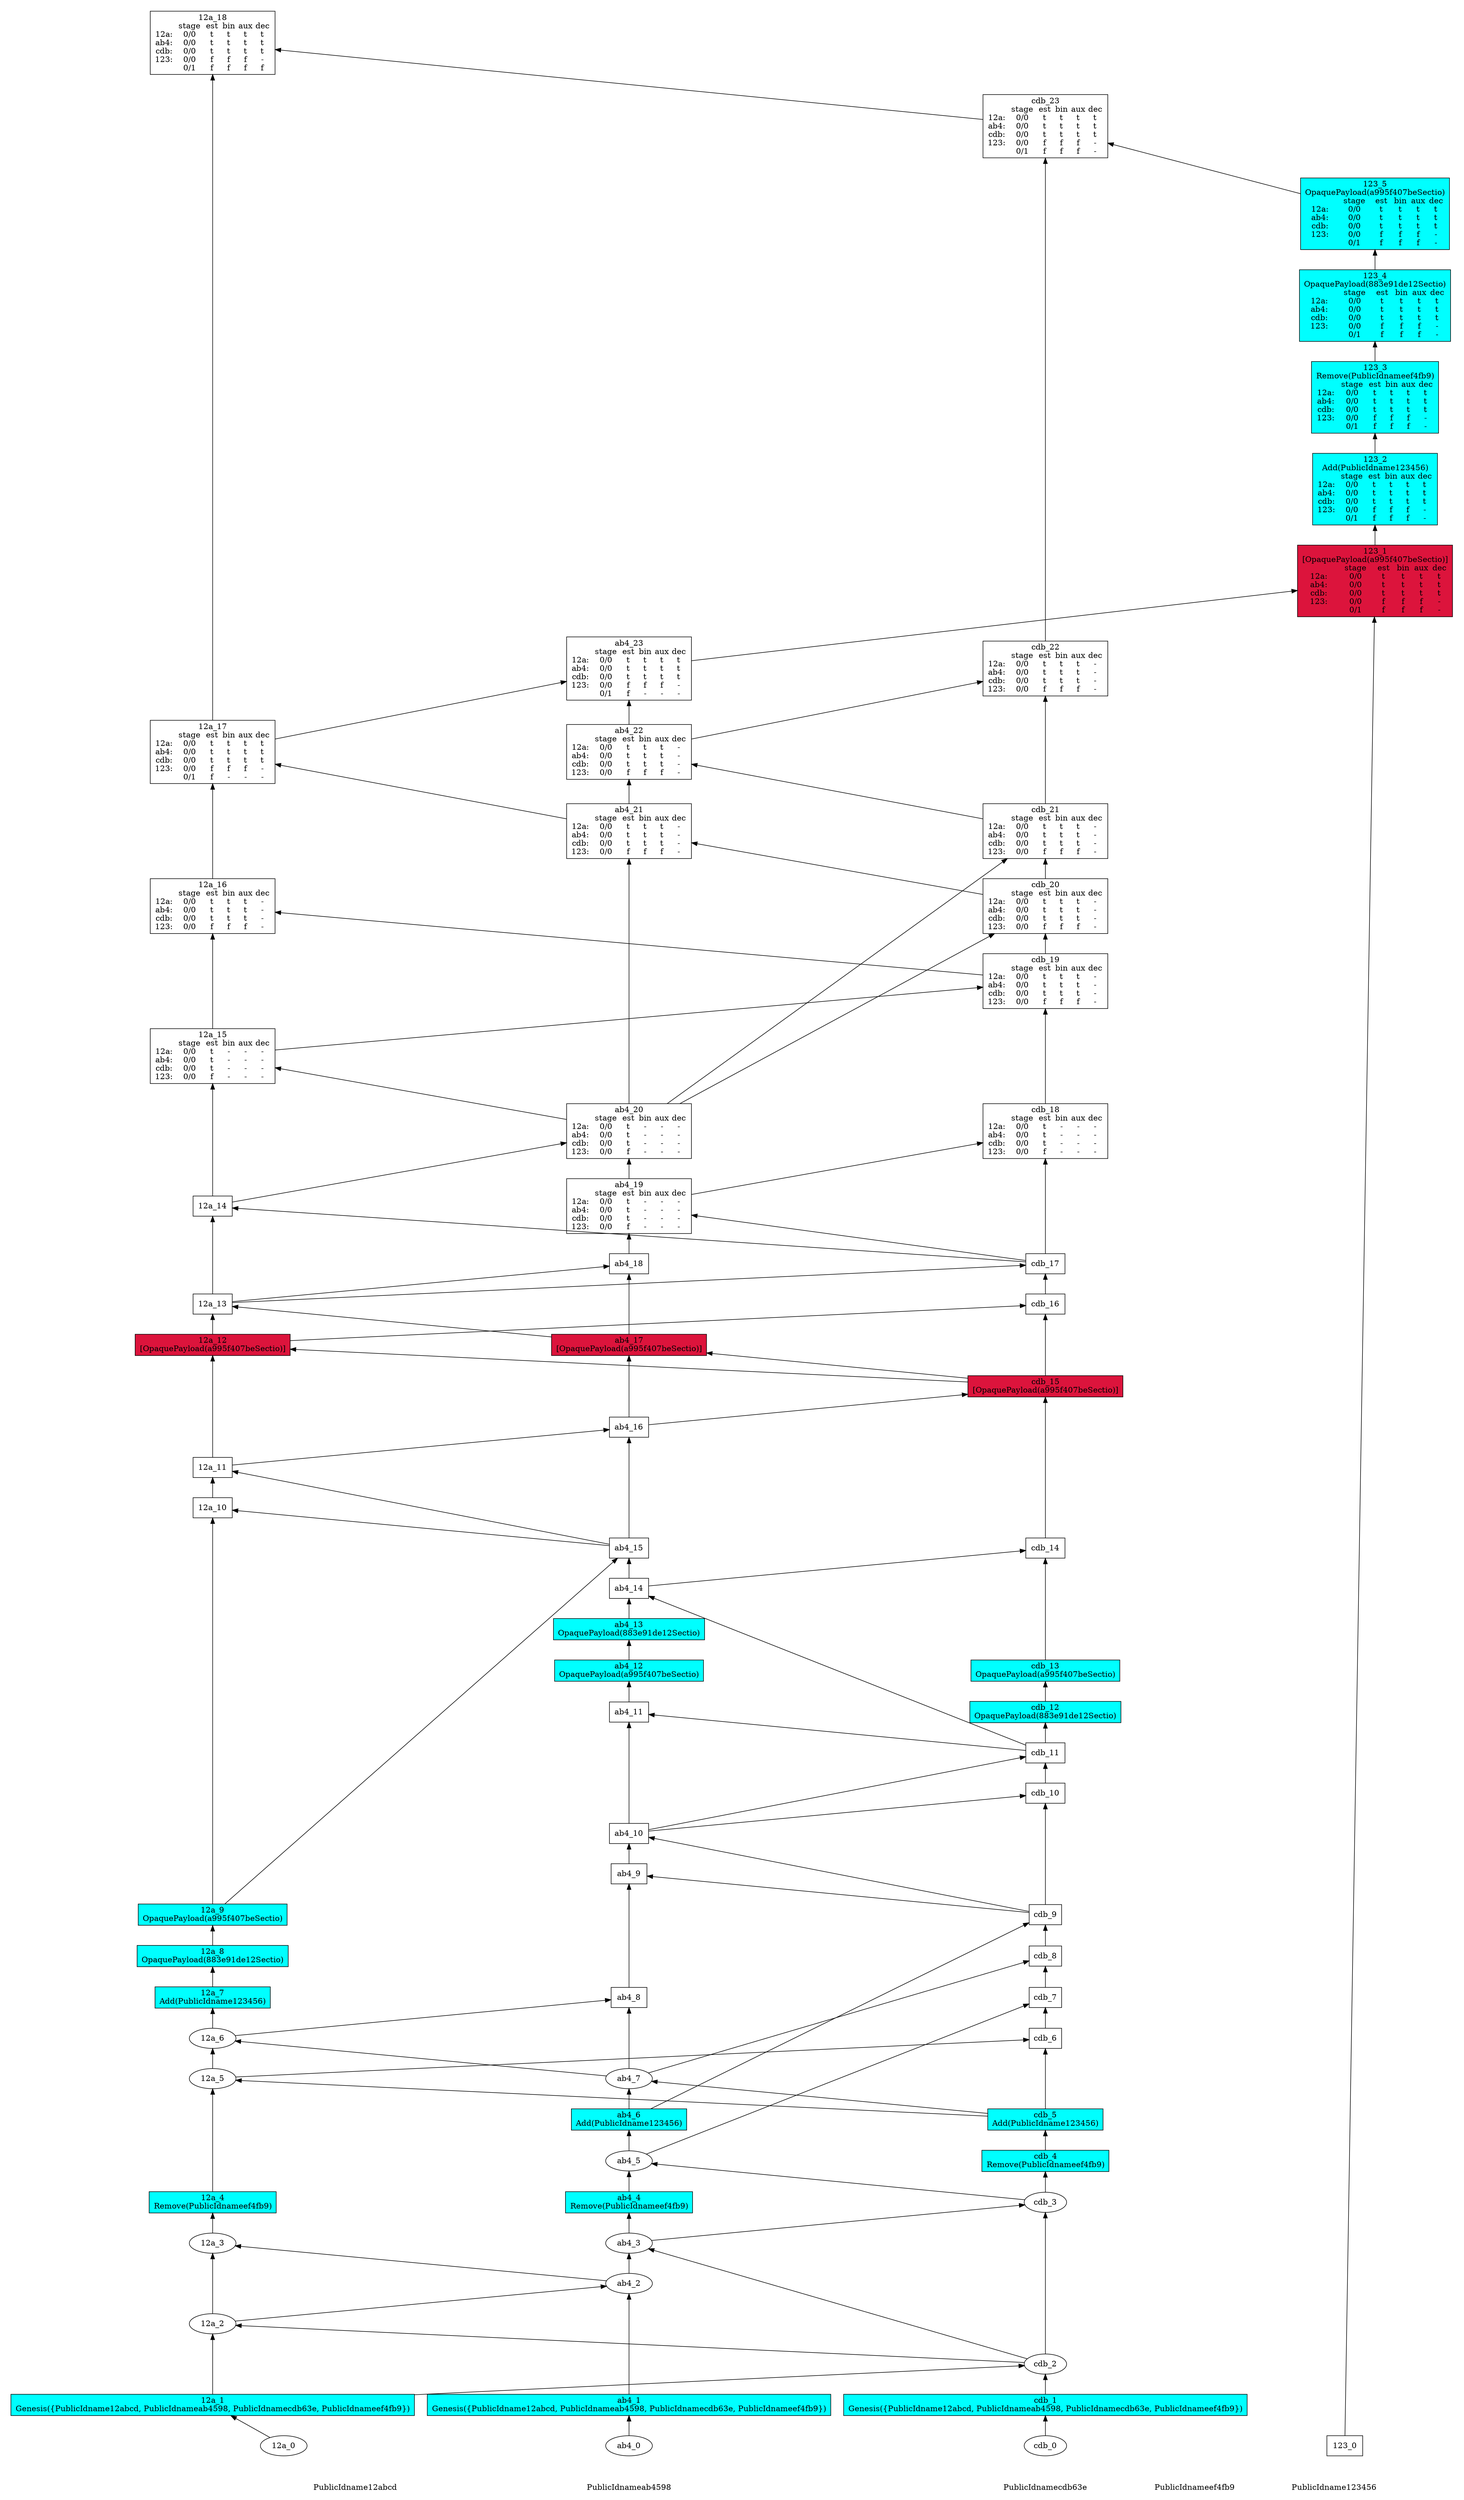 /// our_id: PublicIdname12abcd
/// peer_list: {
///   PublicIdname12abcd: PeerState(VOTE|SEND|RECV)
///   PublicIdnameab4598: PeerState(VOTE|SEND|RECV)
///   PublicIdnamecdb63e: PeerState(VOTE|SEND|RECV)
///   PublicIdnameef4fb9: PeerState()
///   PublicIdname123456: PeerState(VOTE|SEND|RECV)
/// }
digraph GossipGraph {
  splines=false
  rankdir=BT

  style=invis
  subgraph cluster_PublicIdname12abcd {
    label="PublicIdname12abcd"
    "PublicIdname12abcd" [style=invis]
    "PublicIdname12abcd" -> "12a_0" [style=invis]
    "12a_0" -> "12a_1" [minlen=1]
    "12a_1" -> "12a_2" [minlen=2]
    "12a_2" -> "12a_3" [minlen=2]
    "12a_3" -> "12a_4" [minlen=1]
    "12a_4" -> "12a_5" [minlen=3]
    "12a_5" -> "12a_6" [minlen=1]
    "12a_6" -> "12a_7" [minlen=1]
    "12a_7" -> "12a_8" [minlen=1]
    "12a_8" -> "12a_9" [minlen=1]
    "12a_9" -> "12a_10" [minlen=10]
    "12a_10" -> "12a_11" [minlen=1]
    "12a_11" -> "12a_12" [minlen=3]
    "12a_12" -> "12a_13" [minlen=1]
    "12a_13" -> "12a_14" [minlen=2]
    "12a_14" -> "12a_15" [minlen=2]
    "12a_15" -> "12a_16" [minlen=2]
    "12a_16" -> "12a_17" [minlen=2]
    "12a_17" -> "12a_18" [minlen=8]
  }
  "cdb_2" -> "12a_2" [constraint=false]
  "ab4_2" -> "12a_3" [constraint=false]
  "cdb_5" -> "12a_5" [constraint=false]
  "ab4_7" -> "12a_6" [constraint=false]
  "ab4_15" -> "12a_10" [constraint=false]
  "ab4_15" -> "12a_11" [constraint=false]
  "cdb_15" -> "12a_12" [constraint=false]
  "ab4_17" -> "12a_13" [constraint=false]
  "cdb_17" -> "12a_14" [constraint=false]
  "ab4_20" -> "12a_15" [constraint=false]
  "cdb_19" -> "12a_16" [constraint=false]
  "ab4_21" -> "12a_17" [constraint=false]
  "cdb_23" -> "12a_18" [constraint=false]

  style=invis
  subgraph cluster_PublicIdnameab4598 {
    label="PublicIdnameab4598"
    "PublicIdnameab4598" [style=invis]
    "PublicIdnameab4598" -> "ab4_0" [style=invis]
    "ab4_0" -> "ab4_1" [minlen=1]
    "ab4_1" -> "ab4_2" [minlen=3]
    "ab4_2" -> "ab4_3" [minlen=1]
    "ab4_3" -> "ab4_4" [minlen=1]
    "ab4_4" -> "ab4_5" [minlen=1]
    "ab4_5" -> "ab4_6" [minlen=1]
    "ab4_6" -> "ab4_7" [minlen=1]
    "ab4_7" -> "ab4_8" [minlen=2]
    "ab4_8" -> "ab4_9" [minlen=3]
    "ab4_9" -> "ab4_10" [minlen=1]
    "ab4_10" -> "ab4_11" [minlen=3]
    "ab4_11" -> "ab4_12" [minlen=1]
    "ab4_12" -> "ab4_13" [minlen=1]
    "ab4_13" -> "ab4_14" [minlen=1]
    "ab4_14" -> "ab4_15" [minlen=1]
    "ab4_15" -> "ab4_16" [minlen=3]
    "ab4_16" -> "ab4_17" [minlen=2]
    "ab4_17" -> "ab4_18" [minlen=2]
    "ab4_18" -> "ab4_19" [minlen=1]
    "ab4_19" -> "ab4_20" [minlen=1]
    "ab4_20" -> "ab4_21" [minlen=4]
    "ab4_21" -> "ab4_22" [minlen=1]
    "ab4_22" -> "ab4_23" [minlen=1]
  }
  "12a_2" -> "ab4_2" [constraint=false]
  "cdb_2" -> "ab4_3" [constraint=false]
  "cdb_3" -> "ab4_5" [constraint=false]
  "cdb_5" -> "ab4_7" [constraint=false]
  "12a_6" -> "ab4_8" [constraint=false]
  "cdb_9" -> "ab4_9" [constraint=false]
  "cdb_9" -> "ab4_10" [constraint=false]
  "cdb_11" -> "ab4_11" [constraint=false]
  "cdb_11" -> "ab4_14" [constraint=false]
  "12a_9" -> "ab4_15" [constraint=false]
  "12a_11" -> "ab4_16" [constraint=false]
  "cdb_15" -> "ab4_17" [constraint=false]
  "12a_13" -> "ab4_18" [constraint=false]
  "cdb_17" -> "ab4_19" [constraint=false]
  "12a_14" -> "ab4_20" [constraint=false]
  "cdb_20" -> "ab4_21" [constraint=false]
  "cdb_21" -> "ab4_22" [constraint=false]
  "12a_17" -> "ab4_23" [constraint=false]

  style=invis
  subgraph cluster_PublicIdnamecdb63e {
    label="PublicIdnamecdb63e"
    "PublicIdnamecdb63e" [style=invis]
    "PublicIdnamecdb63e" -> "cdb_0" [style=invis]
    "cdb_0" -> "cdb_1" [minlen=1]
    "cdb_1" -> "cdb_2" [minlen=1]
    "cdb_2" -> "cdb_3" [minlen=4]
    "cdb_3" -> "cdb_4" [minlen=1]
    "cdb_4" -> "cdb_5" [minlen=1]
    "cdb_5" -> "cdb_6" [minlen=2]
    "cdb_6" -> "cdb_7" [minlen=1]
    "cdb_7" -> "cdb_8" [minlen=1]
    "cdb_8" -> "cdb_9" [minlen=1]
    "cdb_9" -> "cdb_10" [minlen=3]
    "cdb_10" -> "cdb_11" [minlen=1]
    "cdb_11" -> "cdb_12" [minlen=1]
    "cdb_12" -> "cdb_13" [minlen=1]
    "cdb_13" -> "cdb_14" [minlen=3]
    "cdb_14" -> "cdb_15" [minlen=4]
    "cdb_15" -> "cdb_16" [minlen=2]
    "cdb_16" -> "cdb_17" [minlen=1]
    "cdb_17" -> "cdb_18" [minlen=2]
    "cdb_18" -> "cdb_19" [minlen=2]
    "cdb_19" -> "cdb_20" [minlen=1]
    "cdb_20" -> "cdb_21" [minlen=1]
    "cdb_21" -> "cdb_22" [minlen=2]
    "cdb_22" -> "cdb_23" [minlen=6]
  }
  "12a_1" -> "cdb_2" [constraint=false]
  "ab4_3" -> "cdb_3" [constraint=false]
  "12a_5" -> "cdb_6" [constraint=false]
  "ab4_5" -> "cdb_7" [constraint=false]
  "ab4_7" -> "cdb_8" [constraint=false]
  "ab4_6" -> "cdb_9" [constraint=false]
  "ab4_10" -> "cdb_10" [constraint=false]
  "ab4_10" -> "cdb_11" [constraint=false]
  "ab4_14" -> "cdb_14" [constraint=false]
  "ab4_16" -> "cdb_15" [constraint=false]
  "12a_12" -> "cdb_16" [constraint=false]
  "12a_13" -> "cdb_17" [constraint=false]
  "ab4_19" -> "cdb_18" [constraint=false]
  "12a_15" -> "cdb_19" [constraint=false]
  "ab4_20" -> "cdb_20" [constraint=false]
  "ab4_20" -> "cdb_21" [constraint=false]
  "ab4_22" -> "cdb_22" [constraint=false]
  "123_5" -> "cdb_23" [constraint=false]

  style=invis
  subgraph cluster_PublicIdnameef4fb9 {
    label="PublicIdnameef4fb9"
    "PublicIdnameef4fb9" [style=invis]
  }


  style=invis
  subgraph cluster_PublicIdname123456 {
    label="PublicIdname123456"
    "PublicIdname123456" [style=invis]
    "PublicIdname123456" -> "123_0" [style=invis]
    "123_0" -> "123_1" [minlen=38]
    "123_1" -> "123_2" [minlen=1]
    "123_2" -> "123_3" [minlen=1]
    "123_3" -> "123_4" [minlen=1]
    "123_4" -> "123_5" [minlen=1]
  }
  "ab4_23" -> "123_1" [constraint=false]

  {
    rank=same
    "PublicIdname12abcd" [style=filled, color=white]
    "PublicIdnameab4598" [style=filled, color=white]
    "PublicIdnamecdb63e" [style=filled, color=white]
    "PublicIdnameef4fb9" [style=filled, color=white]
    "PublicIdname123456" [style=filled, color=white]
  }
  "PublicIdname12abcd" -> "PublicIdnameab4598" -> "PublicIdnamecdb63e" -> "PublicIdnameef4fb9" -> "PublicIdname123456" [style=invis]

/// ===== details of events =====
  "12a_0" [fillcolor=white, label=<<table border="0" cellborder="0" cellpadding="0" cellspacing="0">
<tr><td colspan="6">12a_0</td></tr>
</table>>]
/// cause: Initial
/// last_ancestors: {PublicIdname12abcd: 0}

  "12a_1" [style=filled, fillcolor=cyan, shape=rectangle, label=<<table border="0" cellborder="0" cellpadding="0" cellspacing="0">
<tr><td colspan="6">12a_1</td></tr>
<tr><td colspan="6">Genesis({PublicIdname12abcd, PublicIdnameab4598, PublicIdnamecdb63e, PublicIdnameef4fb9})</td></tr>
</table>>]
/// cause: Observation(Genesis({PublicIdname12abcd, PublicIdnameab4598, PublicIdnamecdb63e, PublicIdnameef4fb9}))
/// last_ancestors: {PublicIdname12abcd: 1}

  "12a_2" [fillcolor=white, label=<<table border="0" cellborder="0" cellpadding="0" cellspacing="0">
<tr><td colspan="6">12a_2</td></tr>
</table>>]
/// cause: Response
/// last_ancestors: {PublicIdname12abcd: 2, PublicIdnamecdb63e: 2}

  "12a_3" [fillcolor=white, label=<<table border="0" cellborder="0" cellpadding="0" cellspacing="0">
<tr><td colspan="6">12a_3</td></tr>
</table>>]
/// cause: Response
/// last_ancestors: {PublicIdname12abcd: 3, PublicIdnameab4598: 2, PublicIdnamecdb63e: 2}

  "12a_4" [style=filled, fillcolor=cyan, shape=rectangle, label=<<table border="0" cellborder="0" cellpadding="0" cellspacing="0">
<tr><td colspan="6">12a_4</td></tr>
<tr><td colspan="6">Remove(PublicIdnameef4fb9)</td></tr>
</table>>]
/// cause: Observation(Remove(PublicIdnameef4fb9))
/// last_ancestors: {PublicIdname12abcd: 4, PublicIdnameab4598: 2, PublicIdnamecdb63e: 2}

  "12a_5" [fillcolor=white, label=<<table border="0" cellborder="0" cellpadding="0" cellspacing="0">
<tr><td colspan="6">12a_5</td></tr>
</table>>]
/// cause: Request
/// last_ancestors: {PublicIdname12abcd: 5, PublicIdnameab4598: 3, PublicIdnamecdb63e: 5}

  "12a_6" [fillcolor=white, label=<<table border="0" cellborder="0" cellpadding="0" cellspacing="0">
<tr><td colspan="6">12a_6</td></tr>
</table>>]
/// cause: Request
/// last_ancestors: {PublicIdname12abcd: 6, PublicIdnameab4598: 7, PublicIdnamecdb63e: 5}

  "12a_7" [style=filled, fillcolor=cyan, shape=rectangle, label=<<table border="0" cellborder="0" cellpadding="0" cellspacing="0">
<tr><td colspan="6">12a_7</td></tr>
<tr><td colspan="6">Add(PublicIdname123456)</td></tr>
</table>>]
/// cause: Observation(Add(PublicIdname123456))
/// last_ancestors: {PublicIdname12abcd: 7, PublicIdnameab4598: 7, PublicIdnamecdb63e: 5}

  "12a_8" [style=filled, fillcolor=cyan, shape=rectangle, label=<<table border="0" cellborder="0" cellpadding="0" cellspacing="0">
<tr><td colspan="6">12a_8</td></tr>
<tr><td colspan="6">OpaquePayload(883e91de12Sectio)</td></tr>
</table>>]
/// cause: Observation(OpaquePayload(883e91de12Sectio))
/// last_ancestors: {PublicIdname12abcd: 8, PublicIdnameab4598: 7, PublicIdnamecdb63e: 5}

  "12a_9" [style=filled, fillcolor=cyan, shape=rectangle, label=<<table border="0" cellborder="0" cellpadding="0" cellspacing="0">
<tr><td colspan="6">12a_9</td></tr>
<tr><td colspan="6">OpaquePayload(a995f407beSectio)</td></tr>
</table>>]
/// cause: Observation(OpaquePayload(a995f407beSectio))
/// last_ancestors: {PublicIdname12abcd: 9, PublicIdnameab4598: 7, PublicIdnamecdb63e: 5}

  "12a_10" [fillcolor=white, shape=rectangle, label=<<table border="0" cellborder="0" cellpadding="0" cellspacing="0">
<tr><td colspan="6">12a_10</td></tr>
</table>>]
/// cause: Response
/// last_ancestors: {PublicIdname12abcd: 10, PublicIdnameab4598: 15, PublicIdnamecdb63e: 11}

  "12a_11" [fillcolor=white, shape=rectangle, label=<<table border="0" cellborder="0" cellpadding="0" cellspacing="0">
<tr><td colspan="6">12a_11</td></tr>
</table>>]
/// cause: Request
/// last_ancestors: {PublicIdname12abcd: 11, PublicIdnameab4598: 15, PublicIdnamecdb63e: 11}

  "12a_12" [style=filled, fillcolor=crimson, shape=rectangle, label=<<table border="0" cellborder="0" cellpadding="0" cellspacing="0">
<tr><td colspan="6">12a_12</td></tr>
<tr><td colspan="6">[OpaquePayload(a995f407beSectio)]</td></tr></table>>]
/// cause: Request
/// last_ancestors: {PublicIdname12abcd: 12, PublicIdnameab4598: 16, PublicIdnamecdb63e: 15}

  "12a_13" [fillcolor=white, shape=rectangle, label=<<table border="0" cellborder="0" cellpadding="0" cellspacing="0">
<tr><td colspan="6">12a_13</td></tr>
</table>>]
/// cause: Request
/// last_ancestors: {PublicIdname12abcd: 13, PublicIdnameab4598: 17, PublicIdnamecdb63e: 15}

  "12a_14" [fillcolor=white, shape=rectangle, label=<<table border="0" cellborder="0" cellpadding="0" cellspacing="0">
<tr><td colspan="6">12a_14</td></tr>
</table>>]
/// cause: Response
/// last_ancestors: {PublicIdname12abcd: 14, PublicIdnameab4598: 17, PublicIdnamecdb63e: 17}

  "12a_15" [fillcolor=white, shape=rectangle, label=<<table border="0" cellborder="0" cellpadding="0" cellspacing="0">
<tr><td colspan="6">12a_15</td></tr>
<tr><td></td><td width="50">stage</td><td width="30">est</td><td width="30">bin</td><td width="30">aux</td><td width="30">dec</td></tr>
<tr><td>12a: </td><td>0/0</td><td>t</td><td>-</td><td>-</td><td>-</td></tr>
<tr><td>ab4: </td><td>0/0</td><td>t</td><td>-</td><td>-</td><td>-</td></tr>
<tr><td>cdb: </td><td>0/0</td><td>t</td><td>-</td><td>-</td><td>-</td></tr>
<tr><td>123: </td><td>0/0</td><td>f</td><td>-</td><td>-</td><td>-</td></tr></table>>]
/// cause: Response
/// last_ancestors: {PublicIdname12abcd: 15, PublicIdnameab4598: 20, PublicIdnamecdb63e: 17}

  "12a_16" [fillcolor=white, shape=rectangle, label=<<table border="0" cellborder="0" cellpadding="0" cellspacing="0">
<tr><td colspan="6">12a_16</td></tr>
<tr><td></td><td width="50">stage</td><td width="30">est</td><td width="30">bin</td><td width="30">aux</td><td width="30">dec</td></tr>
<tr><td>12a: </td><td>0/0</td><td>t</td><td>t</td><td>t</td><td>-</td></tr>
<tr><td>ab4: </td><td>0/0</td><td>t</td><td>t</td><td>t</td><td>-</td></tr>
<tr><td>cdb: </td><td>0/0</td><td>t</td><td>t</td><td>t</td><td>-</td></tr>
<tr><td>123: </td><td>0/0</td><td>f</td><td>f</td><td>f</td><td>-</td></tr></table>>]
/// cause: Response
/// last_ancestors: {PublicIdname12abcd: 16, PublicIdnameab4598: 20, PublicIdnamecdb63e: 19}

  "12a_17" [fillcolor=white, shape=rectangle, label=<<table border="0" cellborder="0" cellpadding="0" cellspacing="0">
<tr><td colspan="6">12a_17</td></tr>
<tr><td></td><td width="50">stage</td><td width="30">est</td><td width="30">bin</td><td width="30">aux</td><td width="30">dec</td></tr>
<tr><td>12a: </td><td>0/0</td><td>t</td><td>t</td><td>t</td><td>t</td></tr>
<tr><td>ab4: </td><td>0/0</td><td>t</td><td>t</td><td>t</td><td>t</td></tr>
<tr><td>cdb: </td><td>0/0</td><td>t</td><td>t</td><td>t</td><td>t</td></tr>
<tr><td>123: </td><td>0/0</td><td>f</td><td>f</td><td>f</td><td>-</td></tr>
<tr><td>     </td><td>0/1</td><td>f</td><td>-</td><td>-</td><td>-</td></tr></table>>]
/// cause: Request
/// last_ancestors: {PublicIdname12abcd: 17, PublicIdnameab4598: 21, PublicIdnamecdb63e: 20}

  "12a_18" [fillcolor=white, shape=rectangle, label=<<table border="0" cellborder="0" cellpadding="0" cellspacing="0">
<tr><td colspan="6">12a_18</td></tr>
<tr><td></td><td width="50">stage</td><td width="30">est</td><td width="30">bin</td><td width="30">aux</td><td width="30">dec</td></tr>
<tr><td>12a: </td><td>0/0</td><td>t</td><td>t</td><td>t</td><td>t</td></tr>
<tr><td>ab4: </td><td>0/0</td><td>t</td><td>t</td><td>t</td><td>t</td></tr>
<tr><td>cdb: </td><td>0/0</td><td>t</td><td>t</td><td>t</td><td>t</td></tr>
<tr><td>123: </td><td>0/0</td><td>f</td><td>f</td><td>f</td><td>-</td></tr>
<tr><td>     </td><td>0/1</td><td>f</td><td>f</td><td>f</td><td>f</td></tr></table>>]
/// cause: Request
/// last_ancestors: {PublicIdname123456: 5, PublicIdname12abcd: 18, PublicIdnameab4598: 23, PublicIdnamecdb63e: 23}

  "ab4_0" [fillcolor=white, label=<<table border="0" cellborder="0" cellpadding="0" cellspacing="0">
<tr><td colspan="6">ab4_0</td></tr>
</table>>]
/// cause: Initial
/// last_ancestors: {PublicIdnameab4598: 0}

  "ab4_1" [style=filled, fillcolor=cyan, shape=rectangle, label=<<table border="0" cellborder="0" cellpadding="0" cellspacing="0">
<tr><td colspan="6">ab4_1</td></tr>
<tr><td colspan="6">Genesis({PublicIdname12abcd, PublicIdnameab4598, PublicIdnamecdb63e, PublicIdnameef4fb9})</td></tr>
</table>>]
/// cause: Observation(Genesis({PublicIdname12abcd, PublicIdnameab4598, PublicIdnamecdb63e, PublicIdnameef4fb9}))
/// last_ancestors: {PublicIdnameab4598: 1}

  "ab4_2" [fillcolor=white, label=<<table border="0" cellborder="0" cellpadding="0" cellspacing="0">
<tr><td colspan="6">ab4_2</td></tr>
</table>>]
/// cause: Request
/// last_ancestors: {PublicIdname12abcd: 2, PublicIdnameab4598: 2, PublicIdnamecdb63e: 2}

  "ab4_3" [fillcolor=white, label=<<table border="0" cellborder="0" cellpadding="0" cellspacing="0">
<tr><td colspan="6">ab4_3</td></tr>
</table>>]
/// cause: Request
/// last_ancestors: {PublicIdname12abcd: 2, PublicIdnameab4598: 3, PublicIdnamecdb63e: 2}

  "ab4_4" [style=filled, fillcolor=cyan, shape=rectangle, label=<<table border="0" cellborder="0" cellpadding="0" cellspacing="0">
<tr><td colspan="6">ab4_4</td></tr>
<tr><td colspan="6">Remove(PublicIdnameef4fb9)</td></tr>
</table>>]
/// cause: Observation(Remove(PublicIdnameef4fb9))
/// last_ancestors: {PublicIdname12abcd: 2, PublicIdnameab4598: 4, PublicIdnamecdb63e: 2}

  "ab4_5" [fillcolor=white, label=<<table border="0" cellborder="0" cellpadding="0" cellspacing="0">
<tr><td colspan="6">ab4_5</td></tr>
</table>>]
/// cause: Request
/// last_ancestors: {PublicIdname12abcd: 2, PublicIdnameab4598: 5, PublicIdnamecdb63e: 3}

  "ab4_6" [style=filled, fillcolor=cyan, shape=rectangle, label=<<table border="0" cellborder="0" cellpadding="0" cellspacing="0">
<tr><td colspan="6">ab4_6</td></tr>
<tr><td colspan="6">Add(PublicIdname123456)</td></tr>
</table>>]
/// cause: Observation(Add(PublicIdname123456))
/// last_ancestors: {PublicIdname12abcd: 2, PublicIdnameab4598: 6, PublicIdnamecdb63e: 3}

  "ab4_7" [fillcolor=white, label=<<table border="0" cellborder="0" cellpadding="0" cellspacing="0">
<tr><td colspan="6">ab4_7</td></tr>
</table>>]
/// cause: Request
/// last_ancestors: {PublicIdname12abcd: 2, PublicIdnameab4598: 7, PublicIdnamecdb63e: 5}

  "ab4_8" [fillcolor=white, shape=rectangle, label=<<table border="0" cellborder="0" cellpadding="0" cellspacing="0">
<tr><td colspan="6">ab4_8</td></tr>
</table>>]
/// cause: Response
/// last_ancestors: {PublicIdname12abcd: 6, PublicIdnameab4598: 8, PublicIdnamecdb63e: 5}

  "ab4_9" [fillcolor=white, shape=rectangle, label=<<table border="0" cellborder="0" cellpadding="0" cellspacing="0">
<tr><td colspan="6">ab4_9</td></tr>
</table>>]
/// cause: Response
/// last_ancestors: {PublicIdname12abcd: 6, PublicIdnameab4598: 9, PublicIdnamecdb63e: 9}

  "ab4_10" [fillcolor=white, shape=rectangle, label=<<table border="0" cellborder="0" cellpadding="0" cellspacing="0">
<tr><td colspan="6">ab4_10</td></tr>
</table>>]
/// cause: Request
/// last_ancestors: {PublicIdname12abcd: 6, PublicIdnameab4598: 10, PublicIdnamecdb63e: 9}

  "ab4_11" [fillcolor=white, shape=rectangle, label=<<table border="0" cellborder="0" cellpadding="0" cellspacing="0">
<tr><td colspan="6">ab4_11</td></tr>
</table>>]
/// cause: Response
/// last_ancestors: {PublicIdname12abcd: 6, PublicIdnameab4598: 11, PublicIdnamecdb63e: 11}

  "ab4_12" [style=filled, fillcolor=cyan, shape=rectangle, label=<<table border="0" cellborder="0" cellpadding="0" cellspacing="0">
<tr><td colspan="6">ab4_12</td></tr>
<tr><td colspan="6">OpaquePayload(a995f407beSectio)</td></tr>
</table>>]
/// cause: Observation(OpaquePayload(a995f407beSectio))
/// last_ancestors: {PublicIdname12abcd: 6, PublicIdnameab4598: 12, PublicIdnamecdb63e: 11}

  "ab4_13" [style=filled, fillcolor=cyan, shape=rectangle, label=<<table border="0" cellborder="0" cellpadding="0" cellspacing="0">
<tr><td colspan="6">ab4_13</td></tr>
<tr><td colspan="6">OpaquePayload(883e91de12Sectio)</td></tr>
</table>>]
/// cause: Observation(OpaquePayload(883e91de12Sectio))
/// last_ancestors: {PublicIdname12abcd: 6, PublicIdnameab4598: 13, PublicIdnamecdb63e: 11}

  "ab4_14" [fillcolor=white, shape=rectangle, label=<<table border="0" cellborder="0" cellpadding="0" cellspacing="0">
<tr><td colspan="6">ab4_14</td></tr>
</table>>]
/// cause: Request
/// last_ancestors: {PublicIdname12abcd: 6, PublicIdnameab4598: 14, PublicIdnamecdb63e: 11}

  "ab4_15" [fillcolor=white, shape=rectangle, label=<<table border="0" cellborder="0" cellpadding="0" cellspacing="0">
<tr><td colspan="6">ab4_15</td></tr>
</table>>]
/// cause: Request
/// last_ancestors: {PublicIdname12abcd: 9, PublicIdnameab4598: 15, PublicIdnamecdb63e: 11}

  "ab4_16" [fillcolor=white, shape=rectangle, label=<<table border="0" cellborder="0" cellpadding="0" cellspacing="0">
<tr><td colspan="6">ab4_16</td></tr>
</table>>]
/// cause: Response
/// last_ancestors: {PublicIdname12abcd: 11, PublicIdnameab4598: 16, PublicIdnamecdb63e: 11}

  "ab4_17" [style=filled, fillcolor=crimson, shape=rectangle, label=<<table border="0" cellborder="0" cellpadding="0" cellspacing="0">
<tr><td colspan="6">ab4_17</td></tr>
<tr><td colspan="6">[OpaquePayload(a995f407beSectio)]</td></tr></table>>]
/// cause: Response
/// last_ancestors: {PublicIdname12abcd: 11, PublicIdnameab4598: 17, PublicIdnamecdb63e: 15}

  "ab4_18" [fillcolor=white, shape=rectangle, label=<<table border="0" cellborder="0" cellpadding="0" cellspacing="0">
<tr><td colspan="6">ab4_18</td></tr>
</table>>]
/// cause: Response
/// last_ancestors: {PublicIdname12abcd: 13, PublicIdnameab4598: 18, PublicIdnamecdb63e: 15}

  "ab4_19" [fillcolor=white, shape=rectangle, label=<<table border="0" cellborder="0" cellpadding="0" cellspacing="0">
<tr><td colspan="6">ab4_19</td></tr>
<tr><td></td><td width="50">stage</td><td width="30">est</td><td width="30">bin</td><td width="30">aux</td><td width="30">dec</td></tr>
<tr><td>12a: </td><td>0/0</td><td>t</td><td>-</td><td>-</td><td>-</td></tr>
<tr><td>ab4: </td><td>0/0</td><td>t</td><td>-</td><td>-</td><td>-</td></tr>
<tr><td>cdb: </td><td>0/0</td><td>t</td><td>-</td><td>-</td><td>-</td></tr>
<tr><td>123: </td><td>0/0</td><td>f</td><td>-</td><td>-</td><td>-</td></tr></table>>]
/// cause: Request
/// last_ancestors: {PublicIdname12abcd: 13, PublicIdnameab4598: 19, PublicIdnamecdb63e: 17}

  "ab4_20" [fillcolor=white, shape=rectangle, label=<<table border="0" cellborder="0" cellpadding="0" cellspacing="0">
<tr><td colspan="6">ab4_20</td></tr>
<tr><td></td><td width="50">stage</td><td width="30">est</td><td width="30">bin</td><td width="30">aux</td><td width="30">dec</td></tr>
<tr><td>12a: </td><td>0/0</td><td>t</td><td>-</td><td>-</td><td>-</td></tr>
<tr><td>ab4: </td><td>0/0</td><td>t</td><td>-</td><td>-</td><td>-</td></tr>
<tr><td>cdb: </td><td>0/0</td><td>t</td><td>-</td><td>-</td><td>-</td></tr>
<tr><td>123: </td><td>0/0</td><td>f</td><td>-</td><td>-</td><td>-</td></tr></table>>]
/// cause: Request
/// last_ancestors: {PublicIdname12abcd: 14, PublicIdnameab4598: 20, PublicIdnamecdb63e: 17}

  "ab4_21" [fillcolor=white, shape=rectangle, label=<<table border="0" cellborder="0" cellpadding="0" cellspacing="0">
<tr><td colspan="6">ab4_21</td></tr>
<tr><td></td><td width="50">stage</td><td width="30">est</td><td width="30">bin</td><td width="30">aux</td><td width="30">dec</td></tr>
<tr><td>12a: </td><td>0/0</td><td>t</td><td>t</td><td>t</td><td>-</td></tr>
<tr><td>ab4: </td><td>0/0</td><td>t</td><td>t</td><td>t</td><td>-</td></tr>
<tr><td>cdb: </td><td>0/0</td><td>t</td><td>t</td><td>t</td><td>-</td></tr>
<tr><td>123: </td><td>0/0</td><td>f</td><td>f</td><td>f</td><td>-</td></tr></table>>]
/// cause: Response
/// last_ancestors: {PublicIdname12abcd: 15, PublicIdnameab4598: 21, PublicIdnamecdb63e: 20}

  "ab4_22" [fillcolor=white, shape=rectangle, label=<<table border="0" cellborder="0" cellpadding="0" cellspacing="0">
<tr><td colspan="6">ab4_22</td></tr>
<tr><td></td><td width="50">stage</td><td width="30">est</td><td width="30">bin</td><td width="30">aux</td><td width="30">dec</td></tr>
<tr><td>12a: </td><td>0/0</td><td>t</td><td>t</td><td>t</td><td>-</td></tr>
<tr><td>ab4: </td><td>0/0</td><td>t</td><td>t</td><td>t</td><td>-</td></tr>
<tr><td>cdb: </td><td>0/0</td><td>t</td><td>t</td><td>t</td><td>-</td></tr>
<tr><td>123: </td><td>0/0</td><td>f</td><td>f</td><td>f</td><td>-</td></tr></table>>]
/// cause: Response
/// last_ancestors: {PublicIdname12abcd: 15, PublicIdnameab4598: 22, PublicIdnamecdb63e: 21}

  "ab4_23" [fillcolor=white, shape=rectangle, label=<<table border="0" cellborder="0" cellpadding="0" cellspacing="0">
<tr><td colspan="6">ab4_23</td></tr>
<tr><td></td><td width="50">stage</td><td width="30">est</td><td width="30">bin</td><td width="30">aux</td><td width="30">dec</td></tr>
<tr><td>12a: </td><td>0/0</td><td>t</td><td>t</td><td>t</td><td>t</td></tr>
<tr><td>ab4: </td><td>0/0</td><td>t</td><td>t</td><td>t</td><td>t</td></tr>
<tr><td>cdb: </td><td>0/0</td><td>t</td><td>t</td><td>t</td><td>t</td></tr>
<tr><td>123: </td><td>0/0</td><td>f</td><td>f</td><td>f</td><td>-</td></tr>
<tr><td>     </td><td>0/1</td><td>f</td><td>-</td><td>-</td><td>-</td></tr></table>>]
/// cause: Response
/// last_ancestors: {PublicIdname12abcd: 17, PublicIdnameab4598: 23, PublicIdnamecdb63e: 21}

  "cdb_0" [fillcolor=white, label=<<table border="0" cellborder="0" cellpadding="0" cellspacing="0">
<tr><td colspan="6">cdb_0</td></tr>
</table>>]
/// cause: Initial
/// last_ancestors: {PublicIdnamecdb63e: 0}

  "cdb_1" [style=filled, fillcolor=cyan, shape=rectangle, label=<<table border="0" cellborder="0" cellpadding="0" cellspacing="0">
<tr><td colspan="6">cdb_1</td></tr>
<tr><td colspan="6">Genesis({PublicIdname12abcd, PublicIdnameab4598, PublicIdnamecdb63e, PublicIdnameef4fb9})</td></tr>
</table>>]
/// cause: Observation(Genesis({PublicIdname12abcd, PublicIdnameab4598, PublicIdnamecdb63e, PublicIdnameef4fb9}))
/// last_ancestors: {PublicIdnamecdb63e: 1}

  "cdb_2" [fillcolor=white, label=<<table border="0" cellborder="0" cellpadding="0" cellspacing="0">
<tr><td colspan="6">cdb_2</td></tr>
</table>>]
/// cause: Request
/// last_ancestors: {PublicIdname12abcd: 1, PublicIdnamecdb63e: 2}

  "cdb_3" [fillcolor=white, label=<<table border="0" cellborder="0" cellpadding="0" cellspacing="0">
<tr><td colspan="6">cdb_3</td></tr>
</table>>]
/// cause: Response
/// last_ancestors: {PublicIdname12abcd: 2, PublicIdnameab4598: 3, PublicIdnamecdb63e: 3}

  "cdb_4" [style=filled, fillcolor=cyan, shape=rectangle, label=<<table border="0" cellborder="0" cellpadding="0" cellspacing="0">
<tr><td colspan="6">cdb_4</td></tr>
<tr><td colspan="6">Remove(PublicIdnameef4fb9)</td></tr>
</table>>]
/// cause: Observation(Remove(PublicIdnameef4fb9))
/// last_ancestors: {PublicIdname12abcd: 2, PublicIdnameab4598: 3, PublicIdnamecdb63e: 4}

  "cdb_5" [style=filled, fillcolor=cyan, shape=rectangle, label=<<table border="0" cellborder="0" cellpadding="0" cellspacing="0">
<tr><td colspan="6">cdb_5</td></tr>
<tr><td colspan="6">Add(PublicIdname123456)</td></tr>
</table>>]
/// cause: Observation(Add(PublicIdname123456))
/// last_ancestors: {PublicIdname12abcd: 2, PublicIdnameab4598: 3, PublicIdnamecdb63e: 5}

  "cdb_6" [fillcolor=white, shape=rectangle, label=<<table border="0" cellborder="0" cellpadding="0" cellspacing="0">
<tr><td colspan="6">cdb_6</td></tr>
</table>>]
/// cause: Response
/// last_ancestors: {PublicIdname12abcd: 5, PublicIdnameab4598: 3, PublicIdnamecdb63e: 6}

  "cdb_7" [fillcolor=white, shape=rectangle, label=<<table border="0" cellborder="0" cellpadding="0" cellspacing="0">
<tr><td colspan="6">cdb_7</td></tr>
</table>>]
/// cause: Response
/// last_ancestors: {PublicIdname12abcd: 5, PublicIdnameab4598: 5, PublicIdnamecdb63e: 7}

  "cdb_8" [fillcolor=white, shape=rectangle, label=<<table border="0" cellborder="0" cellpadding="0" cellspacing="0">
<tr><td colspan="6">cdb_8</td></tr>
</table>>]
/// cause: Response
/// last_ancestors: {PublicIdname12abcd: 5, PublicIdnameab4598: 7, PublicIdnamecdb63e: 8}

  "cdb_9" [fillcolor=white, shape=rectangle, label=<<table border="0" cellborder="0" cellpadding="0" cellspacing="0">
<tr><td colspan="6">cdb_9</td></tr>
</table>>]
/// cause: Request
/// last_ancestors: {PublicIdname12abcd: 5, PublicIdnameab4598: 7, PublicIdnamecdb63e: 9}

  "cdb_10" [fillcolor=white, shape=rectangle, label=<<table border="0" cellborder="0" cellpadding="0" cellspacing="0">
<tr><td colspan="6">cdb_10</td></tr>
</table>>]
/// cause: Response
/// last_ancestors: {PublicIdname12abcd: 6, PublicIdnameab4598: 10, PublicIdnamecdb63e: 10}

  "cdb_11" [fillcolor=white, shape=rectangle, label=<<table border="0" cellborder="0" cellpadding="0" cellspacing="0">
<tr><td colspan="6">cdb_11</td></tr>
</table>>]
/// cause: Request
/// last_ancestors: {PublicIdname12abcd: 6, PublicIdnameab4598: 10, PublicIdnamecdb63e: 11}

  "cdb_12" [style=filled, fillcolor=cyan, shape=rectangle, label=<<table border="0" cellborder="0" cellpadding="0" cellspacing="0">
<tr><td colspan="6">cdb_12</td></tr>
<tr><td colspan="6">OpaquePayload(883e91de12Sectio)</td></tr>
</table>>]
/// cause: Observation(OpaquePayload(883e91de12Sectio))
/// last_ancestors: {PublicIdname12abcd: 6, PublicIdnameab4598: 10, PublicIdnamecdb63e: 12}

  "cdb_13" [style=filled, fillcolor=cyan, shape=rectangle, label=<<table border="0" cellborder="0" cellpadding="0" cellspacing="0">
<tr><td colspan="6">cdb_13</td></tr>
<tr><td colspan="6">OpaquePayload(a995f407beSectio)</td></tr>
</table>>]
/// cause: Observation(OpaquePayload(a995f407beSectio))
/// last_ancestors: {PublicIdname12abcd: 6, PublicIdnameab4598: 10, PublicIdnamecdb63e: 13}

  "cdb_14" [fillcolor=white, shape=rectangle, label=<<table border="0" cellborder="0" cellpadding="0" cellspacing="0">
<tr><td colspan="6">cdb_14</td></tr>
</table>>]
/// cause: Response
/// last_ancestors: {PublicIdname12abcd: 6, PublicIdnameab4598: 14, PublicIdnamecdb63e: 14}

  "cdb_15" [style=filled, fillcolor=crimson, shape=rectangle, label=<<table border="0" cellborder="0" cellpadding="0" cellspacing="0">
<tr><td colspan="6">cdb_15</td></tr>
<tr><td colspan="6">[OpaquePayload(a995f407beSectio)]</td></tr></table>>]
/// cause: Request
/// last_ancestors: {PublicIdname12abcd: 11, PublicIdnameab4598: 16, PublicIdnamecdb63e: 15}

  "cdb_16" [fillcolor=white, shape=rectangle, label=<<table border="0" cellborder="0" cellpadding="0" cellspacing="0">
<tr><td colspan="6">cdb_16</td></tr>
</table>>]
/// cause: Response
/// last_ancestors: {PublicIdname12abcd: 12, PublicIdnameab4598: 16, PublicIdnamecdb63e: 16}

  "cdb_17" [fillcolor=white, shape=rectangle, label=<<table border="0" cellborder="0" cellpadding="0" cellspacing="0">
<tr><td colspan="6">cdb_17</td></tr>
</table>>]
/// cause: Request
/// last_ancestors: {PublicIdname12abcd: 13, PublicIdnameab4598: 17, PublicIdnamecdb63e: 17}

  "cdb_18" [fillcolor=white, shape=rectangle, label=<<table border="0" cellborder="0" cellpadding="0" cellspacing="0">
<tr><td colspan="6">cdb_18</td></tr>
<tr><td></td><td width="50">stage</td><td width="30">est</td><td width="30">bin</td><td width="30">aux</td><td width="30">dec</td></tr>
<tr><td>12a: </td><td>0/0</td><td>t</td><td>-</td><td>-</td><td>-</td></tr>
<tr><td>ab4: </td><td>0/0</td><td>t</td><td>-</td><td>-</td><td>-</td></tr>
<tr><td>cdb: </td><td>0/0</td><td>t</td><td>-</td><td>-</td><td>-</td></tr>
<tr><td>123: </td><td>0/0</td><td>f</td><td>-</td><td>-</td><td>-</td></tr></table>>]
/// cause: Response
/// last_ancestors: {PublicIdname12abcd: 13, PublicIdnameab4598: 19, PublicIdnamecdb63e: 18}

  "cdb_19" [fillcolor=white, shape=rectangle, label=<<table border="0" cellborder="0" cellpadding="0" cellspacing="0">
<tr><td colspan="6">cdb_19</td></tr>
<tr><td></td><td width="50">stage</td><td width="30">est</td><td width="30">bin</td><td width="30">aux</td><td width="30">dec</td></tr>
<tr><td>12a: </td><td>0/0</td><td>t</td><td>t</td><td>t</td><td>-</td></tr>
<tr><td>ab4: </td><td>0/0</td><td>t</td><td>t</td><td>t</td><td>-</td></tr>
<tr><td>cdb: </td><td>0/0</td><td>t</td><td>t</td><td>t</td><td>-</td></tr>
<tr><td>123: </td><td>0/0</td><td>f</td><td>f</td><td>f</td><td>-</td></tr></table>>]
/// cause: Request
/// last_ancestors: {PublicIdname12abcd: 15, PublicIdnameab4598: 20, PublicIdnamecdb63e: 19}

  "cdb_20" [fillcolor=white, shape=rectangle, label=<<table border="0" cellborder="0" cellpadding="0" cellspacing="0">
<tr><td colspan="6">cdb_20</td></tr>
<tr><td></td><td width="50">stage</td><td width="30">est</td><td width="30">bin</td><td width="30">aux</td><td width="30">dec</td></tr>
<tr><td>12a: </td><td>0/0</td><td>t</td><td>t</td><td>t</td><td>-</td></tr>
<tr><td>ab4: </td><td>0/0</td><td>t</td><td>t</td><td>t</td><td>-</td></tr>
<tr><td>cdb: </td><td>0/0</td><td>t</td><td>t</td><td>t</td><td>-</td></tr>
<tr><td>123: </td><td>0/0</td><td>f</td><td>f</td><td>f</td><td>-</td></tr></table>>]
/// cause: Request
/// last_ancestors: {PublicIdname12abcd: 15, PublicIdnameab4598: 20, PublicIdnamecdb63e: 20}

  "cdb_21" [fillcolor=white, shape=rectangle, label=<<table border="0" cellborder="0" cellpadding="0" cellspacing="0">
<tr><td colspan="6">cdb_21</td></tr>
<tr><td></td><td width="50">stage</td><td width="30">est</td><td width="30">bin</td><td width="30">aux</td><td width="30">dec</td></tr>
<tr><td>12a: </td><td>0/0</td><td>t</td><td>t</td><td>t</td><td>-</td></tr>
<tr><td>ab4: </td><td>0/0</td><td>t</td><td>t</td><td>t</td><td>-</td></tr>
<tr><td>cdb: </td><td>0/0</td><td>t</td><td>t</td><td>t</td><td>-</td></tr>
<tr><td>123: </td><td>0/0</td><td>f</td><td>f</td><td>f</td><td>-</td></tr></table>>]
/// cause: Request
/// last_ancestors: {PublicIdname12abcd: 15, PublicIdnameab4598: 20, PublicIdnamecdb63e: 21}

  "cdb_22" [fillcolor=white, shape=rectangle, label=<<table border="0" cellborder="0" cellpadding="0" cellspacing="0">
<tr><td colspan="6">cdb_22</td></tr>
<tr><td></td><td width="50">stage</td><td width="30">est</td><td width="30">bin</td><td width="30">aux</td><td width="30">dec</td></tr>
<tr><td>12a: </td><td>0/0</td><td>t</td><td>t</td><td>t</td><td>-</td></tr>
<tr><td>ab4: </td><td>0/0</td><td>t</td><td>t</td><td>t</td><td>-</td></tr>
<tr><td>cdb: </td><td>0/0</td><td>t</td><td>t</td><td>t</td><td>-</td></tr>
<tr><td>123: </td><td>0/0</td><td>f</td><td>f</td><td>f</td><td>-</td></tr></table>>]
/// cause: Request
/// last_ancestors: {PublicIdname12abcd: 15, PublicIdnameab4598: 22, PublicIdnamecdb63e: 22}

  "cdb_23" [fillcolor=white, shape=rectangle, label=<<table border="0" cellborder="0" cellpadding="0" cellspacing="0">
<tr><td colspan="6">cdb_23</td></tr>
<tr><td></td><td width="50">stage</td><td width="30">est</td><td width="30">bin</td><td width="30">aux</td><td width="30">dec</td></tr>
<tr><td>12a: </td><td>0/0</td><td>t</td><td>t</td><td>t</td><td>t</td></tr>
<tr><td>ab4: </td><td>0/0</td><td>t</td><td>t</td><td>t</td><td>t</td></tr>
<tr><td>cdb: </td><td>0/0</td><td>t</td><td>t</td><td>t</td><td>t</td></tr>
<tr><td>123: </td><td>0/0</td><td>f</td><td>f</td><td>f</td><td>-</td></tr>
<tr><td>     </td><td>0/1</td><td>f</td><td>f</td><td>f</td><td>-</td></tr></table>>]
/// cause: Request
/// last_ancestors: {PublicIdname123456: 5, PublicIdname12abcd: 17, PublicIdnameab4598: 23, PublicIdnamecdb63e: 23}

  "123_0" [fillcolor=white, shape=rectangle, label=<<table border="0" cellborder="0" cellpadding="0" cellspacing="0">
<tr><td colspan="6">123_0</td></tr>
</table>>]
/// cause: Initial
/// last_ancestors: {PublicIdname123456: 0}

  "123_1" [style=filled, fillcolor=crimson, shape=rectangle, label=<<table border="0" cellborder="0" cellpadding="0" cellspacing="0">
<tr><td colspan="6">123_1</td></tr>
<tr><td colspan="6">[OpaquePayload(a995f407beSectio)]</td></tr><tr><td></td><td width="50">stage</td><td width="30">est</td><td width="30">bin</td><td width="30">aux</td><td width="30">dec</td></tr>
<tr><td>12a: </td><td>0/0</td><td>t</td><td>t</td><td>t</td><td>t</td></tr>
<tr><td>ab4: </td><td>0/0</td><td>t</td><td>t</td><td>t</td><td>t</td></tr>
<tr><td>cdb: </td><td>0/0</td><td>t</td><td>t</td><td>t</td><td>t</td></tr>
<tr><td>123: </td><td>0/0</td><td>f</td><td>f</td><td>f</td><td>-</td></tr>
<tr><td>     </td><td>0/1</td><td>f</td><td>f</td><td>f</td><td>-</td></tr></table>>]
/// cause: Request
/// last_ancestors: {PublicIdname123456: 1, PublicIdname12abcd: 17, PublicIdnameab4598: 23, PublicIdnamecdb63e: 21}

  "123_2" [style=filled, fillcolor=cyan, shape=rectangle, label=<<table border="0" cellborder="0" cellpadding="0" cellspacing="0">
<tr><td colspan="6">123_2</td></tr>
<tr><td colspan="6">Add(PublicIdname123456)</td></tr>
<tr><td></td><td width="50">stage</td><td width="30">est</td><td width="30">bin</td><td width="30">aux</td><td width="30">dec</td></tr>
<tr><td>12a: </td><td>0/0</td><td>t</td><td>t</td><td>t</td><td>t</td></tr>
<tr><td>ab4: </td><td>0/0</td><td>t</td><td>t</td><td>t</td><td>t</td></tr>
<tr><td>cdb: </td><td>0/0</td><td>t</td><td>t</td><td>t</td><td>t</td></tr>
<tr><td>123: </td><td>0/0</td><td>f</td><td>f</td><td>f</td><td>-</td></tr>
<tr><td>     </td><td>0/1</td><td>f</td><td>f</td><td>f</td><td>-</td></tr></table>>]
/// cause: Observation(Add(PublicIdname123456))
/// last_ancestors: {PublicIdname123456: 2, PublicIdname12abcd: 17, PublicIdnameab4598: 23, PublicIdnamecdb63e: 21}

  "123_3" [style=filled, fillcolor=cyan, shape=rectangle, label=<<table border="0" cellborder="0" cellpadding="0" cellspacing="0">
<tr><td colspan="6">123_3</td></tr>
<tr><td colspan="6">Remove(PublicIdnameef4fb9)</td></tr>
<tr><td></td><td width="50">stage</td><td width="30">est</td><td width="30">bin</td><td width="30">aux</td><td width="30">dec</td></tr>
<tr><td>12a: </td><td>0/0</td><td>t</td><td>t</td><td>t</td><td>t</td></tr>
<tr><td>ab4: </td><td>0/0</td><td>t</td><td>t</td><td>t</td><td>t</td></tr>
<tr><td>cdb: </td><td>0/0</td><td>t</td><td>t</td><td>t</td><td>t</td></tr>
<tr><td>123: </td><td>0/0</td><td>f</td><td>f</td><td>f</td><td>-</td></tr>
<tr><td>     </td><td>0/1</td><td>f</td><td>f</td><td>f</td><td>-</td></tr></table>>]
/// cause: Observation(Remove(PublicIdnameef4fb9))
/// last_ancestors: {PublicIdname123456: 3, PublicIdname12abcd: 17, PublicIdnameab4598: 23, PublicIdnamecdb63e: 21}

  "123_4" [style=filled, fillcolor=cyan, shape=rectangle, label=<<table border="0" cellborder="0" cellpadding="0" cellspacing="0">
<tr><td colspan="6">123_4</td></tr>
<tr><td colspan="6">OpaquePayload(883e91de12Sectio)</td></tr>
<tr><td></td><td width="50">stage</td><td width="30">est</td><td width="30">bin</td><td width="30">aux</td><td width="30">dec</td></tr>
<tr><td>12a: </td><td>0/0</td><td>t</td><td>t</td><td>t</td><td>t</td></tr>
<tr><td>ab4: </td><td>0/0</td><td>t</td><td>t</td><td>t</td><td>t</td></tr>
<tr><td>cdb: </td><td>0/0</td><td>t</td><td>t</td><td>t</td><td>t</td></tr>
<tr><td>123: </td><td>0/0</td><td>f</td><td>f</td><td>f</td><td>-</td></tr>
<tr><td>     </td><td>0/1</td><td>f</td><td>f</td><td>f</td><td>-</td></tr></table>>]
/// cause: Observation(OpaquePayload(883e91de12Sectio))
/// last_ancestors: {PublicIdname123456: 4, PublicIdname12abcd: 17, PublicIdnameab4598: 23, PublicIdnamecdb63e: 21}

  "123_5" [style=filled, fillcolor=cyan, shape=rectangle, label=<<table border="0" cellborder="0" cellpadding="0" cellspacing="0">
<tr><td colspan="6">123_5</td></tr>
<tr><td colspan="6">OpaquePayload(a995f407beSectio)</td></tr>
<tr><td></td><td width="50">stage</td><td width="30">est</td><td width="30">bin</td><td width="30">aux</td><td width="30">dec</td></tr>
<tr><td>12a: </td><td>0/0</td><td>t</td><td>t</td><td>t</td><td>t</td></tr>
<tr><td>ab4: </td><td>0/0</td><td>t</td><td>t</td><td>t</td><td>t</td></tr>
<tr><td>cdb: </td><td>0/0</td><td>t</td><td>t</td><td>t</td><td>t</td></tr>
<tr><td>123: </td><td>0/0</td><td>f</td><td>f</td><td>f</td><td>-</td></tr>
<tr><td>     </td><td>0/1</td><td>f</td><td>f</td><td>f</td><td>-</td></tr></table>>]
/// cause: Observation(OpaquePayload(a995f407beSectio))
/// last_ancestors: {PublicIdname123456: 5, PublicIdname12abcd: 17, PublicIdnameab4598: 23, PublicIdnamecdb63e: 21}

}

/// ===== meta-elections =====
/// consensus_history:
/// d3a891f1772930e2f9ae5d3e0e5e313f45f1c1599d51d1da95a7653c61c07b45
/// d501ca7669ec265123a159fe7d858504dd2f7916dc82b2b1c46ca0b4a4e2decd
/// 497426054bda4bf984c0949183378879ff904e5897e092494fbfea311a20e444
/// 883e91de12e4d2ad95ed5178b9fa9808651e1f1622d7086db18d23ad1ea56134

/// round_hashes: {
///   PublicIdname123456 -> [
///     RoundHash { round: 0, latest_block_hash: 883e91de12e4d2ad95ed5178b9fa9808651e1f1622d7086db18d23ad1ea56134 }
///   ]
///   PublicIdname12abcd -> [
///     RoundHash { round: 0, latest_block_hash: 883e91de12e4d2ad95ed5178b9fa9808651e1f1622d7086db18d23ad1ea56134 }
///   ]
///   PublicIdnameab4598 -> [
///     RoundHash { round: 0, latest_block_hash: 883e91de12e4d2ad95ed5178b9fa9808651e1f1622d7086db18d23ad1ea56134 }
///   ]
///   PublicIdnamecdb63e -> [
///     RoundHash { round: 0, latest_block_hash: 883e91de12e4d2ad95ed5178b9fa9808651e1f1622d7086db18d23ad1ea56134 }
///   ]
///   PublicIdnameef4fb9 -> [
///     RoundHash { round: 0, latest_block_hash: 883e91de12e4d2ad95ed5178b9fa9808651e1f1622d7086db18d23ad1ea56134 }
///   ]
/// }
/// interesting_events: {
///   PublicIdname123456 -> ["123_1"]
///   PublicIdname12abcd -> ["12a_12"]
///   PublicIdnameab4598 -> ["ab4_17"]
///   PublicIdnamecdb63e -> ["cdb_15"]
/// }
/// all_voters: {PublicIdname123456, PublicIdname12abcd, PublicIdnameab4598, PublicIdnamecdb63e}
/// unconsensused_events: {"123_5", "12a_9", "ab4_12", "cdb_13"}
/// meta_events: {
///   123_0 -> {
///     observees: {}
///     interesting_content: []
///   }
///   123_1 -> {
///     observees: {PublicIdname12abcd, PublicIdnameab4598, PublicIdnamecdb63e}
///     interesting_content: [OpaquePayload(a995f407beSectio)]
///     meta_votes: {
///         stage est bin aux dec
///       12a: 0/0   t   t   t   t 
///       ab4: 0/0   t   t   t   t 
///       cdb: 0/0   t   t   t   t 
///       123: 0/0   f   f   f   - 
///            0/1   f   f   f   - 
///     }
///   }
///   123_2 -> {
///     observees: {PublicIdname12abcd, PublicIdnameab4598, PublicIdnamecdb63e}
///     interesting_content: []
///     meta_votes: {
///         stage est bin aux dec
///       12a: 0/0   t   t   t   t 
///       ab4: 0/0   t   t   t   t 
///       cdb: 0/0   t   t   t   t 
///       123: 0/0   f   f   f   - 
///            0/1   f   f   f   - 
///     }
///   }
///   123_3 -> {
///     observees: {PublicIdname12abcd, PublicIdnameab4598, PublicIdnamecdb63e}
///     interesting_content: []
///     meta_votes: {
///         stage est bin aux dec
///       12a: 0/0   t   t   t   t 
///       ab4: 0/0   t   t   t   t 
///       cdb: 0/0   t   t   t   t 
///       123: 0/0   f   f   f   - 
///            0/1   f   f   f   - 
///     }
///   }
///   123_4 -> {
///     observees: {PublicIdname12abcd, PublicIdnameab4598, PublicIdnamecdb63e}
///     interesting_content: []
///     meta_votes: {
///         stage est bin aux dec
///       12a: 0/0   t   t   t   t 
///       ab4: 0/0   t   t   t   t 
///       cdb: 0/0   t   t   t   t 
///       123: 0/0   f   f   f   - 
///            0/1   f   f   f   - 
///     }
///   }
///   123_5 -> {
///     observees: {PublicIdname12abcd, PublicIdnameab4598, PublicIdnamecdb63e}
///     interesting_content: []
///     meta_votes: {
///         stage est bin aux dec
///       12a: 0/0   t   t   t   t 
///       ab4: 0/0   t   t   t   t 
///       cdb: 0/0   t   t   t   t 
///       123: 0/0   f   f   f   - 
///            0/1   f   f   f   - 
///     }
///   }
///   12a_9 -> {
///     observees: {}
///     interesting_content: []
///   }
///   12a_10 -> {
///     observees: {}
///     interesting_content: []
///   }
///   12a_11 -> {
///     observees: {}
///     interesting_content: []
///   }
///   12a_12 -> {
///     observees: {}
///     interesting_content: [OpaquePayload(a995f407beSectio)]
///   }
///   12a_13 -> {
///     observees: {PublicIdnamecdb63e}
///     interesting_content: []
///   }
///   12a_14 -> {
///     observees: {PublicIdnameab4598, PublicIdnamecdb63e}
///     interesting_content: []
///   }
///   12a_15 -> {
///     observees: {PublicIdname12abcd, PublicIdnameab4598, PublicIdnamecdb63e}
///     interesting_content: []
///     meta_votes: {
///         stage est bin aux dec
///       12a: 0/0   t   -   -   - 
///       ab4: 0/0   t   -   -   - 
///       cdb: 0/0   t   -   -   - 
///       123: 0/0   f   -   -   - 
///     }
///   }
///   12a_16 -> {
///     observees: {PublicIdname12abcd, PublicIdnameab4598, PublicIdnamecdb63e}
///     interesting_content: []
///     meta_votes: {
///         stage est bin aux dec
///       12a: 0/0   t   t   t   - 
///       ab4: 0/0   t   t   t   - 
///       cdb: 0/0   t   t   t   - 
///       123: 0/0   f   f   f   - 
///     }
///   }
///   12a_17 -> {
///     observees: {PublicIdname12abcd, PublicIdnameab4598, PublicIdnamecdb63e}
///     interesting_content: []
///     meta_votes: {
///         stage est bin aux dec
///       12a: 0/0   t   t   t   t 
///       ab4: 0/0   t   t   t   t 
///       cdb: 0/0   t   t   t   t 
///       123: 0/0   f   f   f   - 
///            0/1   f   -   -   - 
///     }
///   }
///   12a_18 -> {
///     observees: {PublicIdname123456, PublicIdname12abcd, PublicIdnameab4598, PublicIdnamecdb63e}
///     interesting_content: []
///     meta_votes: {
///         stage est bin aux dec
///       12a: 0/0   t   t   t   t 
///       ab4: 0/0   t   t   t   t 
///       cdb: 0/0   t   t   t   t 
///       123: 0/0   f   f   f   - 
///            0/1   f   f   f   f 
///     }
///   }
///   ab4_8 -> {
///     observees: {}
///     interesting_content: []
///   }
///   ab4_9 -> {
///     observees: {}
///     interesting_content: []
///   }
///   ab4_10 -> {
///     observees: {}
///     interesting_content: []
///   }
///   ab4_11 -> {
///     observees: {}
///     interesting_content: []
///   }
///   ab4_12 -> {
///     observees: {}
///     interesting_content: []
///   }
///   ab4_13 -> {
///     observees: {}
///     interesting_content: []
///   }
///   ab4_14 -> {
///     observees: {}
///     interesting_content: []
///   }
///   ab4_15 -> {
///     observees: {}
///     interesting_content: []
///   }
///   ab4_16 -> {
///     observees: {}
///     interesting_content: []
///   }
///   ab4_17 -> {
///     observees: {}
///     interesting_content: [OpaquePayload(a995f407beSectio)]
///   }
///   ab4_18 -> {
///     observees: {PublicIdnamecdb63e}
///     interesting_content: []
///   }
///   ab4_19 -> {
///     observees: {PublicIdname12abcd, PublicIdnameab4598, PublicIdnamecdb63e}
///     interesting_content: []
///     meta_votes: {
///         stage est bin aux dec
///       12a: 0/0   t   -   -   - 
///       ab4: 0/0   t   -   -   - 
///       cdb: 0/0   t   -   -   - 
///       123: 0/0   f   -   -   - 
///     }
///   }
///   ab4_20 -> {
///     observees: {PublicIdname12abcd, PublicIdnameab4598, PublicIdnamecdb63e}
///     interesting_content: []
///     meta_votes: {
///         stage est bin aux dec
///       12a: 0/0   t   -   -   - 
///       ab4: 0/0   t   -   -   - 
///       cdb: 0/0   t   -   -   - 
///       123: 0/0   f   -   -   - 
///     }
///   }
///   ab4_21 -> {
///     observees: {PublicIdname12abcd, PublicIdnameab4598, PublicIdnamecdb63e}
///     interesting_content: []
///     meta_votes: {
///         stage est bin aux dec
///       12a: 0/0   t   t   t   - 
///       ab4: 0/0   t   t   t   - 
///       cdb: 0/0   t   t   t   - 
///       123: 0/0   f   f   f   - 
///     }
///   }
///   ab4_22 -> {
///     observees: {PublicIdname12abcd, PublicIdnameab4598, PublicIdnamecdb63e}
///     interesting_content: []
///     meta_votes: {
///         stage est bin aux dec
///       12a: 0/0   t   t   t   - 
///       ab4: 0/0   t   t   t   - 
///       cdb: 0/0   t   t   t   - 
///       123: 0/0   f   f   f   - 
///     }
///   }
///   ab4_23 -> {
///     observees: {PublicIdname12abcd, PublicIdnameab4598, PublicIdnamecdb63e}
///     interesting_content: []
///     meta_votes: {
///         stage est bin aux dec
///       12a: 0/0   t   t   t   t 
///       ab4: 0/0   t   t   t   t 
///       cdb: 0/0   t   t   t   t 
///       123: 0/0   f   f   f   - 
///            0/1   f   -   -   - 
///     }
///   }
///   cdb_6 -> {
///     observees: {}
///     interesting_content: []
///   }
///   cdb_7 -> {
///     observees: {}
///     interesting_content: []
///   }
///   cdb_8 -> {
///     observees: {}
///     interesting_content: []
///   }
///   cdb_9 -> {
///     observees: {}
///     interesting_content: []
///   }
///   cdb_10 -> {
///     observees: {}
///     interesting_content: []
///   }
///   cdb_11 -> {
///     observees: {}
///     interesting_content: []
///   }
///   cdb_12 -> {
///     observees: {}
///     interesting_content: []
///   }
///   cdb_13 -> {
///     observees: {}
///     interesting_content: []
///   }
///   cdb_14 -> {
///     observees: {}
///     interesting_content: []
///   }
///   cdb_15 -> {
///     observees: {}
///     interesting_content: [OpaquePayload(a995f407beSectio)]
///   }
///   cdb_16 -> {
///     observees: {}
///     interesting_content: []
///   }
///   cdb_17 -> {
///     observees: {PublicIdnameab4598, PublicIdnamecdb63e}
///     interesting_content: []
///   }
///   cdb_18 -> {
///     observees: {PublicIdname12abcd, PublicIdnameab4598, PublicIdnamecdb63e}
///     interesting_content: []
///     meta_votes: {
///         stage est bin aux dec
///       12a: 0/0   t   -   -   - 
///       ab4: 0/0   t   -   -   - 
///       cdb: 0/0   t   -   -   - 
///       123: 0/0   f   -   -   - 
///     }
///   }
///   cdb_19 -> {
///     observees: {PublicIdname12abcd, PublicIdnameab4598, PublicIdnamecdb63e}
///     interesting_content: []
///     meta_votes: {
///         stage est bin aux dec
///       12a: 0/0   t   t   t   - 
///       ab4: 0/0   t   t   t   - 
///       cdb: 0/0   t   t   t   - 
///       123: 0/0   f   f   f   - 
///     }
///   }
///   cdb_20 -> {
///     observees: {PublicIdname12abcd, PublicIdnameab4598, PublicIdnamecdb63e}
///     interesting_content: []
///     meta_votes: {
///         stage est bin aux dec
///       12a: 0/0   t   t   t   - 
///       ab4: 0/0   t   t   t   - 
///       cdb: 0/0   t   t   t   - 
///       123: 0/0   f   f   f   - 
///     }
///   }
///   cdb_21 -> {
///     observees: {PublicIdname12abcd, PublicIdnameab4598, PublicIdnamecdb63e}
///     interesting_content: []
///     meta_votes: {
///         stage est bin aux dec
///       12a: 0/0   t   t   t   - 
///       ab4: 0/0   t   t   t   - 
///       cdb: 0/0   t   t   t   - 
///       123: 0/0   f   f   f   - 
///     }
///   }
///   cdb_22 -> {
///     observees: {PublicIdname12abcd, PublicIdnameab4598, PublicIdnamecdb63e}
///     interesting_content: []
///     meta_votes: {
///         stage est bin aux dec
///       12a: 0/0   t   t   t   - 
///       ab4: 0/0   t   t   t   - 
///       cdb: 0/0   t   t   t   - 
///       123: 0/0   f   f   f   - 
///     }
///   }
///   cdb_23 -> {
///     observees: {PublicIdname12abcd, PublicIdnameab4598, PublicIdnamecdb63e}
///     interesting_content: []
///     meta_votes: {
///         stage est bin aux dec
///       12a: 0/0   t   t   t   t 
///       ab4: 0/0   t   t   t   t 
///       cdb: 0/0   t   t   t   t 
///       123: 0/0   f   f   f   - 
///            0/1   f   f   f   - 
///     }
///   }
/// }
